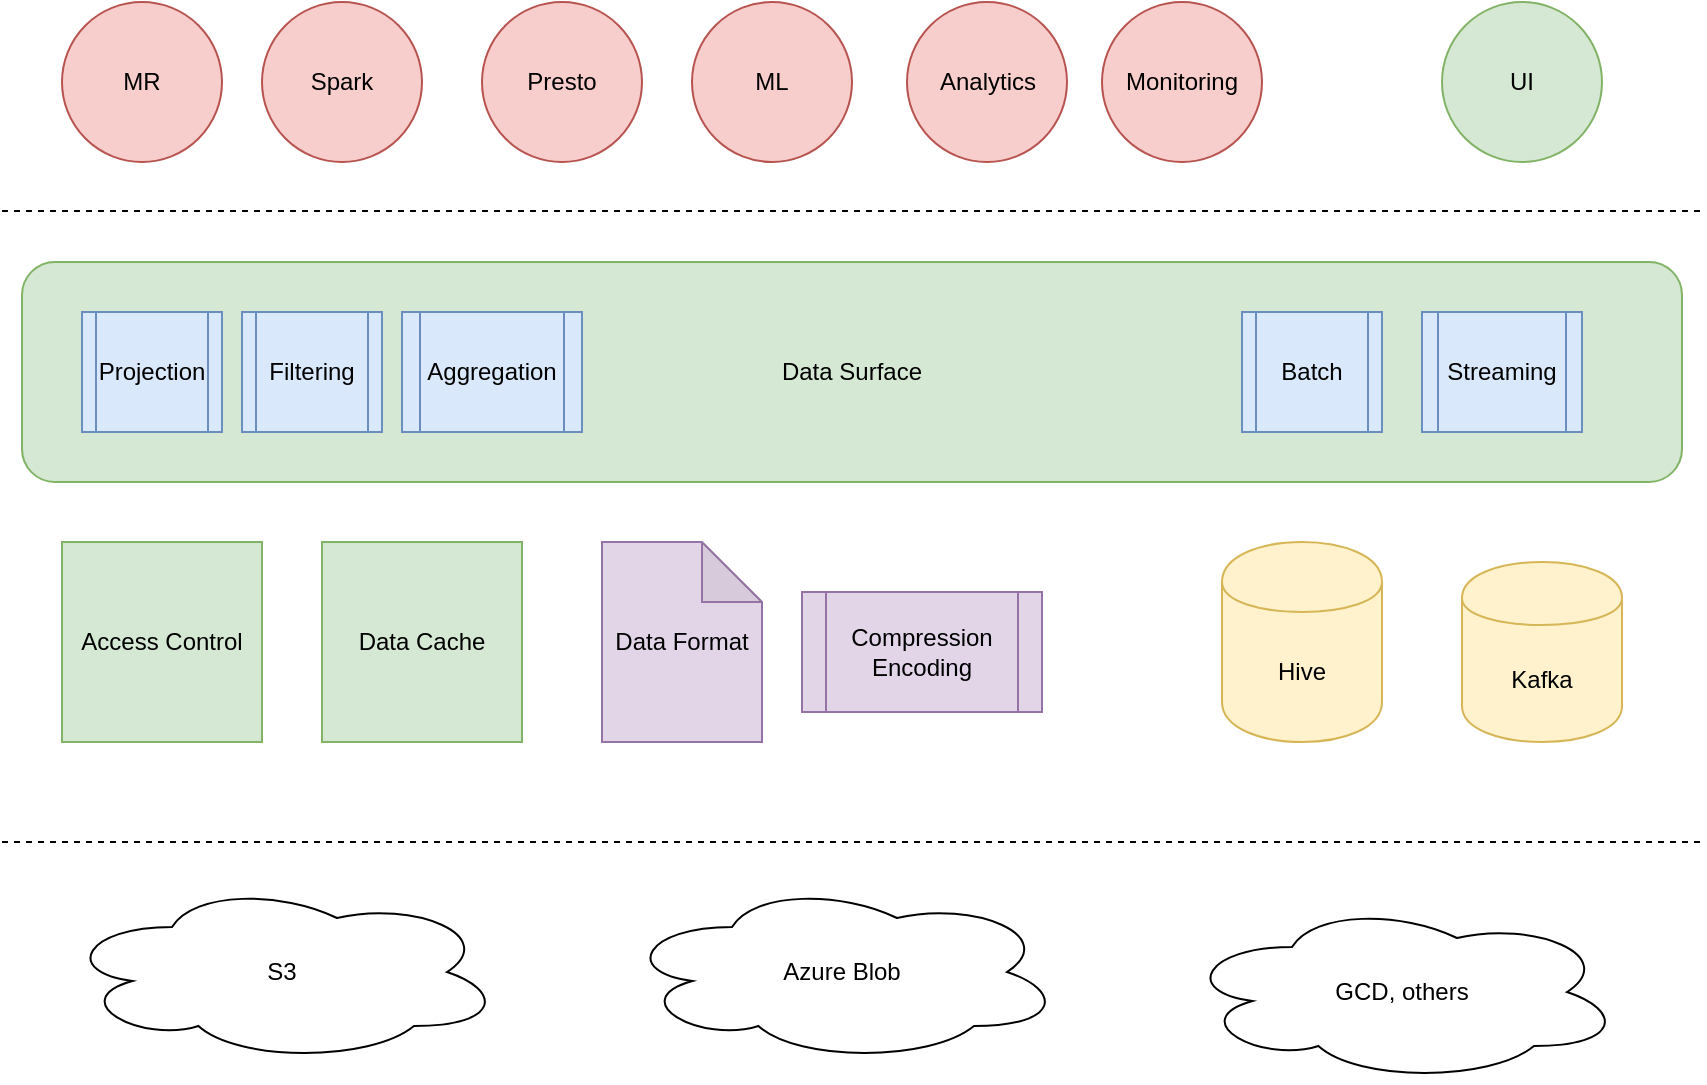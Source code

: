 <mxfile pages="1" version="11.2.8" type="github"><diagram id="2ZwL20_GVFiUyVcyYFuE" name="Page-1"><mxGraphModel dx="2932" dy="1068" grid="1" gridSize="10" guides="1" tooltips="1" connect="1" arrows="1" fold="1" page="1" pageScale="1" pageWidth="850" pageHeight="1100" math="0" shadow="0"><root><mxCell id="0"/><mxCell id="1" parent="0"/><mxCell id="9Rrl9Q3Xbs1SYalrhTQ5-1" value="S3" style="ellipse;shape=cloud;whiteSpace=wrap;html=1;" parent="1" vertex="1"><mxGeometry x="30" y="950" width="220" height="90" as="geometry"/></mxCell><mxCell id="9Rrl9Q3Xbs1SYalrhTQ5-2" value="Azure Blob" style="ellipse;shape=cloud;whiteSpace=wrap;html=1;" parent="1" vertex="1"><mxGeometry x="310" y="950" width="220" height="90" as="geometry"/></mxCell><mxCell id="9Rrl9Q3Xbs1SYalrhTQ5-3" value="GCD, others" style="ellipse;shape=cloud;whiteSpace=wrap;html=1;" parent="1" vertex="1"><mxGeometry x="590" y="960" width="220" height="90" as="geometry"/></mxCell><mxCell id="X0NXon3_m-Gu7hnEpSUM-1" value="" style="endArrow=none;dashed=1;html=1;" edge="1" parent="1"><mxGeometry width="50" height="50" relative="1" as="geometry"><mxPoint y="614.5" as="sourcePoint"/><mxPoint x="850" y="614.5" as="targetPoint"/></mxGeometry></mxCell><mxCell id="X0NXon3_m-Gu7hnEpSUM-3" value="Data Surface" style="rounded=1;whiteSpace=wrap;html=1;fillColor=#d5e8d4;strokeColor=#82b366;" vertex="1" parent="1"><mxGeometry x="10" y="640" width="830" height="110" as="geometry"/></mxCell><mxCell id="X0NXon3_m-Gu7hnEpSUM-4" value="Access Control" style="whiteSpace=wrap;html=1;aspect=fixed;fillColor=#d5e8d4;strokeColor=#82b366;" vertex="1" parent="1"><mxGeometry x="30" y="780" width="100" height="100" as="geometry"/></mxCell><mxCell id="X0NXon3_m-Gu7hnEpSUM-5" value="Data Cache" style="whiteSpace=wrap;html=1;aspect=fixed;fillColor=#d5e8d4;strokeColor=#82b366;" vertex="1" parent="1"><mxGeometry x="160" y="780" width="100" height="100" as="geometry"/></mxCell><mxCell id="X0NXon3_m-Gu7hnEpSUM-6" value="Kafka" style="shape=cylinder;whiteSpace=wrap;html=1;boundedLbl=1;backgroundOutline=1;fillColor=#fff2cc;strokeColor=#d6b656;" vertex="1" parent="1"><mxGeometry x="730" y="790" width="80" height="90" as="geometry"/></mxCell><mxCell id="X0NXon3_m-Gu7hnEpSUM-8" value="Hive" style="shape=cylinder;whiteSpace=wrap;html=1;boundedLbl=1;backgroundOutline=1;fillColor=#fff2cc;strokeColor=#d6b656;" vertex="1" parent="1"><mxGeometry x="610" y="780" width="80" height="100" as="geometry"/></mxCell><mxCell id="X0NXon3_m-Gu7hnEpSUM-9" value="MR" style="ellipse;whiteSpace=wrap;html=1;aspect=fixed;fillColor=#f8cecc;strokeColor=#b85450;" vertex="1" parent="1"><mxGeometry x="30" y="510" width="80" height="80" as="geometry"/></mxCell><mxCell id="X0NXon3_m-Gu7hnEpSUM-10" value="Spark" style="ellipse;whiteSpace=wrap;html=1;aspect=fixed;fillColor=#f8cecc;strokeColor=#b85450;" vertex="1" parent="1"><mxGeometry x="130" y="510" width="80" height="80" as="geometry"/></mxCell><mxCell id="X0NXon3_m-Gu7hnEpSUM-11" value="Presto" style="ellipse;whiteSpace=wrap;html=1;aspect=fixed;fillColor=#f8cecc;strokeColor=#b85450;" vertex="1" parent="1"><mxGeometry x="240" y="510" width="80" height="80" as="geometry"/></mxCell><mxCell id="X0NXon3_m-Gu7hnEpSUM-12" value="ML" style="ellipse;whiteSpace=wrap;html=1;aspect=fixed;fillColor=#f8cecc;strokeColor=#b85450;" vertex="1" parent="1"><mxGeometry x="345" y="510" width="80" height="80" as="geometry"/></mxCell><mxCell id="X0NXon3_m-Gu7hnEpSUM-13" value="Analytics" style="ellipse;whiteSpace=wrap;html=1;aspect=fixed;fillColor=#f8cecc;strokeColor=#b85450;" vertex="1" parent="1"><mxGeometry x="452.5" y="510" width="80" height="80" as="geometry"/></mxCell><mxCell id="X0NXon3_m-Gu7hnEpSUM-14" value="Monitoring" style="ellipse;whiteSpace=wrap;html=1;aspect=fixed;fillColor=#f8cecc;strokeColor=#b85450;" vertex="1" parent="1"><mxGeometry x="550" y="510" width="80" height="80" as="geometry"/></mxCell><mxCell id="X0NXon3_m-Gu7hnEpSUM-16" value="Data Format" style="shape=note;whiteSpace=wrap;html=1;backgroundOutline=1;darkOpacity=0.05;fillColor=#e1d5e7;strokeColor=#9673a6;" vertex="1" parent="1"><mxGeometry x="300" y="780" width="80" height="100" as="geometry"/></mxCell><mxCell id="X0NXon3_m-Gu7hnEpSUM-17" value="Compression&lt;br&gt;Encoding" style="shape=process;whiteSpace=wrap;html=1;backgroundOutline=1;fillColor=#e1d5e7;strokeColor=#9673a6;" vertex="1" parent="1"><mxGeometry x="400" y="805" width="120" height="60" as="geometry"/></mxCell><mxCell id="X0NXon3_m-Gu7hnEpSUM-18" value="" style="endArrow=none;dashed=1;html=1;" edge="1" parent="1"><mxGeometry width="50" height="50" relative="1" as="geometry"><mxPoint y="930" as="sourcePoint"/><mxPoint x="850" y="930" as="targetPoint"/></mxGeometry></mxCell><mxCell id="X0NXon3_m-Gu7hnEpSUM-19" value="Projection" style="shape=process;whiteSpace=wrap;html=1;backgroundOutline=1;fillColor=#dae8fc;strokeColor=#6c8ebf;" vertex="1" parent="1"><mxGeometry x="40" y="665" width="70" height="60" as="geometry"/></mxCell><mxCell id="X0NXon3_m-Gu7hnEpSUM-20" value="Filtering" style="shape=process;whiteSpace=wrap;html=1;backgroundOutline=1;fillColor=#dae8fc;strokeColor=#6c8ebf;" vertex="1" parent="1"><mxGeometry x="120" y="665" width="70" height="60" as="geometry"/></mxCell><mxCell id="X0NXon3_m-Gu7hnEpSUM-21" value="Aggregation" style="shape=process;whiteSpace=wrap;html=1;backgroundOutline=1;fillColor=#dae8fc;strokeColor=#6c8ebf;" vertex="1" parent="1"><mxGeometry x="200" y="665" width="90" height="60" as="geometry"/></mxCell><mxCell id="X0NXon3_m-Gu7hnEpSUM-22" value="UI" style="ellipse;whiteSpace=wrap;html=1;aspect=fixed;fillColor=#d5e8d4;strokeColor=#82b366;" vertex="1" parent="1"><mxGeometry x="720" y="510" width="80" height="80" as="geometry"/></mxCell><mxCell id="X0NXon3_m-Gu7hnEpSUM-23" value="Batch" style="shape=process;whiteSpace=wrap;html=1;backgroundOutline=1;fillColor=#dae8fc;strokeColor=#6c8ebf;" vertex="1" parent="1"><mxGeometry x="620" y="665" width="70" height="60" as="geometry"/></mxCell><mxCell id="X0NXon3_m-Gu7hnEpSUM-24" value="Streaming" style="shape=process;whiteSpace=wrap;html=1;backgroundOutline=1;fillColor=#dae8fc;strokeColor=#6c8ebf;" vertex="1" parent="1"><mxGeometry x="710" y="665" width="80" height="60" as="geometry"/></mxCell></root></mxGraphModel></diagram></mxfile>